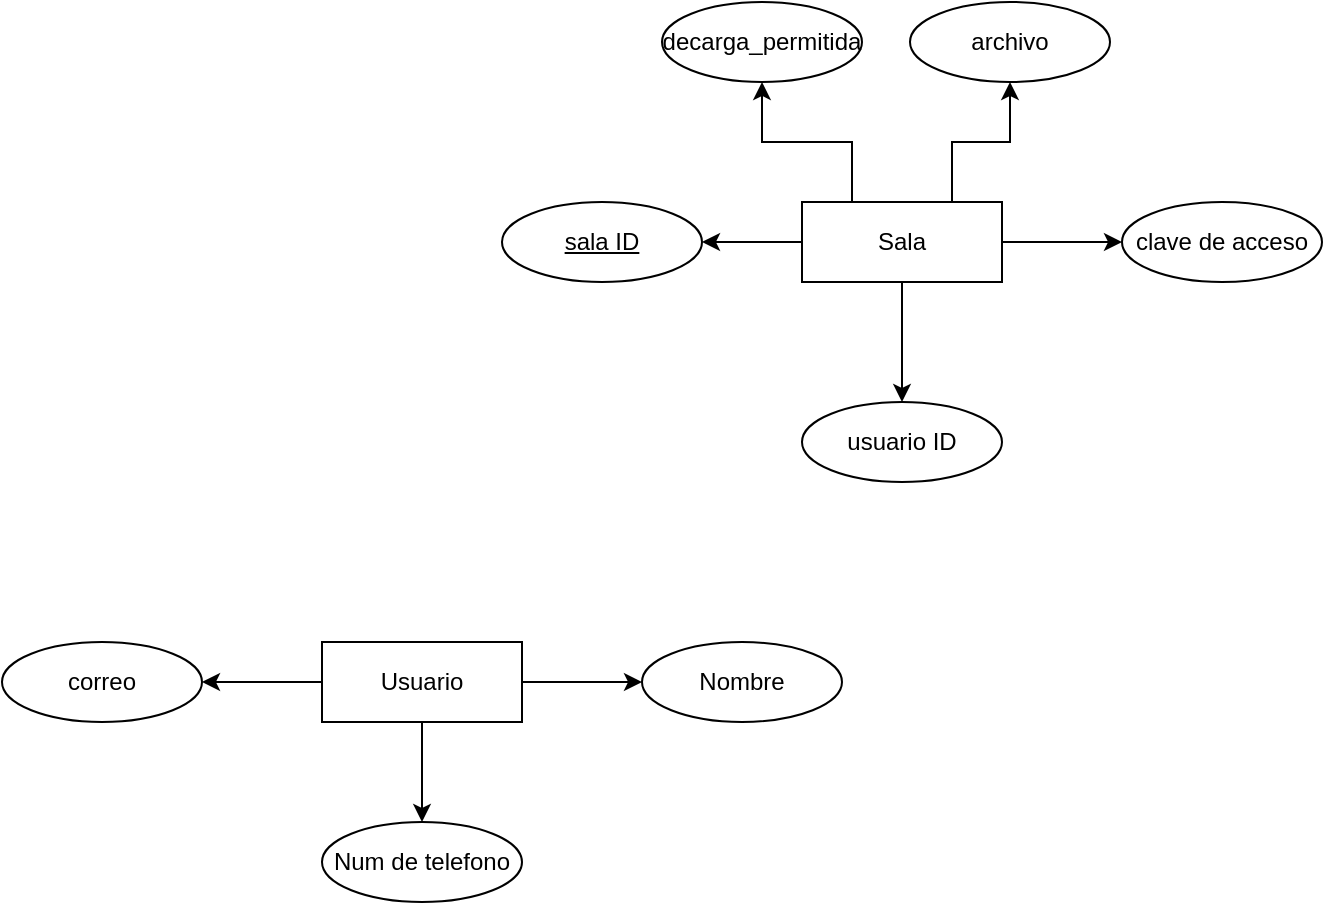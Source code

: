 <mxfile version="21.6.8" type="github">
  <diagram name="Página-1" id="bhvhz-DQcpxt4AfP02av">
    <mxGraphModel dx="1699" dy="447" grid="1" gridSize="10" guides="1" tooltips="1" connect="1" arrows="1" fold="1" page="1" pageScale="1" pageWidth="827" pageHeight="1169" math="0" shadow="0">
      <root>
        <mxCell id="0" />
        <mxCell id="1" parent="0" />
        <mxCell id="-wgwqUzrmiWu70D6c5Yp-5" style="edgeStyle=orthogonalEdgeStyle;rounded=0;orthogonalLoop=1;jettySize=auto;html=1;exitX=0.25;exitY=0;exitDx=0;exitDy=0;" edge="1" parent="1" source="-wgwqUzrmiWu70D6c5Yp-3" target="-wgwqUzrmiWu70D6c5Yp-4">
          <mxGeometry relative="1" as="geometry" />
        </mxCell>
        <mxCell id="-wgwqUzrmiWu70D6c5Yp-9" style="edgeStyle=orthogonalEdgeStyle;rounded=0;orthogonalLoop=1;jettySize=auto;html=1;entryX=0.5;entryY=1;entryDx=0;entryDy=0;exitX=0.75;exitY=0;exitDx=0;exitDy=0;" edge="1" parent="1" source="-wgwqUzrmiWu70D6c5Yp-3" target="-wgwqUzrmiWu70D6c5Yp-8">
          <mxGeometry relative="1" as="geometry" />
        </mxCell>
        <mxCell id="-wgwqUzrmiWu70D6c5Yp-11" style="edgeStyle=orthogonalEdgeStyle;rounded=0;orthogonalLoop=1;jettySize=auto;html=1;entryX=1;entryY=0.5;entryDx=0;entryDy=0;" edge="1" parent="1" source="-wgwqUzrmiWu70D6c5Yp-3" target="-wgwqUzrmiWu70D6c5Yp-10">
          <mxGeometry relative="1" as="geometry" />
        </mxCell>
        <mxCell id="-wgwqUzrmiWu70D6c5Yp-13" style="edgeStyle=orthogonalEdgeStyle;rounded=0;orthogonalLoop=1;jettySize=auto;html=1;" edge="1" parent="1" source="-wgwqUzrmiWu70D6c5Yp-3" target="-wgwqUzrmiWu70D6c5Yp-12">
          <mxGeometry relative="1" as="geometry" />
        </mxCell>
        <mxCell id="-wgwqUzrmiWu70D6c5Yp-22" style="edgeStyle=orthogonalEdgeStyle;rounded=0;orthogonalLoop=1;jettySize=auto;html=1;" edge="1" parent="1" source="-wgwqUzrmiWu70D6c5Yp-3" target="-wgwqUzrmiWu70D6c5Yp-21">
          <mxGeometry relative="1" as="geometry" />
        </mxCell>
        <mxCell id="-wgwqUzrmiWu70D6c5Yp-3" value="Sala" style="whiteSpace=wrap;html=1;align=center;" vertex="1" parent="1">
          <mxGeometry x="360" y="220" width="100" height="40" as="geometry" />
        </mxCell>
        <mxCell id="-wgwqUzrmiWu70D6c5Yp-4" value="decarga_permitida" style="ellipse;whiteSpace=wrap;html=1;align=center;" vertex="1" parent="1">
          <mxGeometry x="290" y="120" width="100" height="40" as="geometry" />
        </mxCell>
        <mxCell id="-wgwqUzrmiWu70D6c5Yp-8" value="archivo" style="ellipse;whiteSpace=wrap;html=1;align=center;" vertex="1" parent="1">
          <mxGeometry x="414" y="120" width="100" height="40" as="geometry" />
        </mxCell>
        <mxCell id="-wgwqUzrmiWu70D6c5Yp-10" value="sala ID" style="ellipse;whiteSpace=wrap;html=1;align=center;fontStyle=4;" vertex="1" parent="1">
          <mxGeometry x="210" y="220" width="100" height="40" as="geometry" />
        </mxCell>
        <mxCell id="-wgwqUzrmiWu70D6c5Yp-12" value="clave de acceso" style="ellipse;whiteSpace=wrap;html=1;align=center;" vertex="1" parent="1">
          <mxGeometry x="520" y="220" width="100" height="40" as="geometry" />
        </mxCell>
        <mxCell id="-wgwqUzrmiWu70D6c5Yp-16" style="edgeStyle=orthogonalEdgeStyle;rounded=0;orthogonalLoop=1;jettySize=auto;html=1;" edge="1" parent="1" source="-wgwqUzrmiWu70D6c5Yp-14" target="-wgwqUzrmiWu70D6c5Yp-15">
          <mxGeometry relative="1" as="geometry" />
        </mxCell>
        <mxCell id="-wgwqUzrmiWu70D6c5Yp-18" style="edgeStyle=orthogonalEdgeStyle;rounded=0;orthogonalLoop=1;jettySize=auto;html=1;" edge="1" parent="1" source="-wgwqUzrmiWu70D6c5Yp-14" target="-wgwqUzrmiWu70D6c5Yp-17">
          <mxGeometry relative="1" as="geometry" />
        </mxCell>
        <mxCell id="-wgwqUzrmiWu70D6c5Yp-20" style="edgeStyle=orthogonalEdgeStyle;rounded=0;orthogonalLoop=1;jettySize=auto;html=1;entryX=1;entryY=0.5;entryDx=0;entryDy=0;" edge="1" parent="1" source="-wgwqUzrmiWu70D6c5Yp-14" target="-wgwqUzrmiWu70D6c5Yp-19">
          <mxGeometry relative="1" as="geometry" />
        </mxCell>
        <mxCell id="-wgwqUzrmiWu70D6c5Yp-14" value="Usuario" style="whiteSpace=wrap;html=1;align=center;" vertex="1" parent="1">
          <mxGeometry x="120" y="440" width="100" height="40" as="geometry" />
        </mxCell>
        <mxCell id="-wgwqUzrmiWu70D6c5Yp-15" value="Nombre" style="ellipse;whiteSpace=wrap;html=1;align=center;" vertex="1" parent="1">
          <mxGeometry x="280" y="440" width="100" height="40" as="geometry" />
        </mxCell>
        <mxCell id="-wgwqUzrmiWu70D6c5Yp-17" value="Num de telefono" style="ellipse;whiteSpace=wrap;html=1;align=center;" vertex="1" parent="1">
          <mxGeometry x="120" y="530" width="100" height="40" as="geometry" />
        </mxCell>
        <mxCell id="-wgwqUzrmiWu70D6c5Yp-19" value="correo" style="ellipse;whiteSpace=wrap;html=1;align=center;" vertex="1" parent="1">
          <mxGeometry x="-40" y="440" width="100" height="40" as="geometry" />
        </mxCell>
        <mxCell id="-wgwqUzrmiWu70D6c5Yp-21" value="usuario ID" style="ellipse;whiteSpace=wrap;html=1;align=center;" vertex="1" parent="1">
          <mxGeometry x="360" y="320" width="100" height="40" as="geometry" />
        </mxCell>
      </root>
    </mxGraphModel>
  </diagram>
</mxfile>
